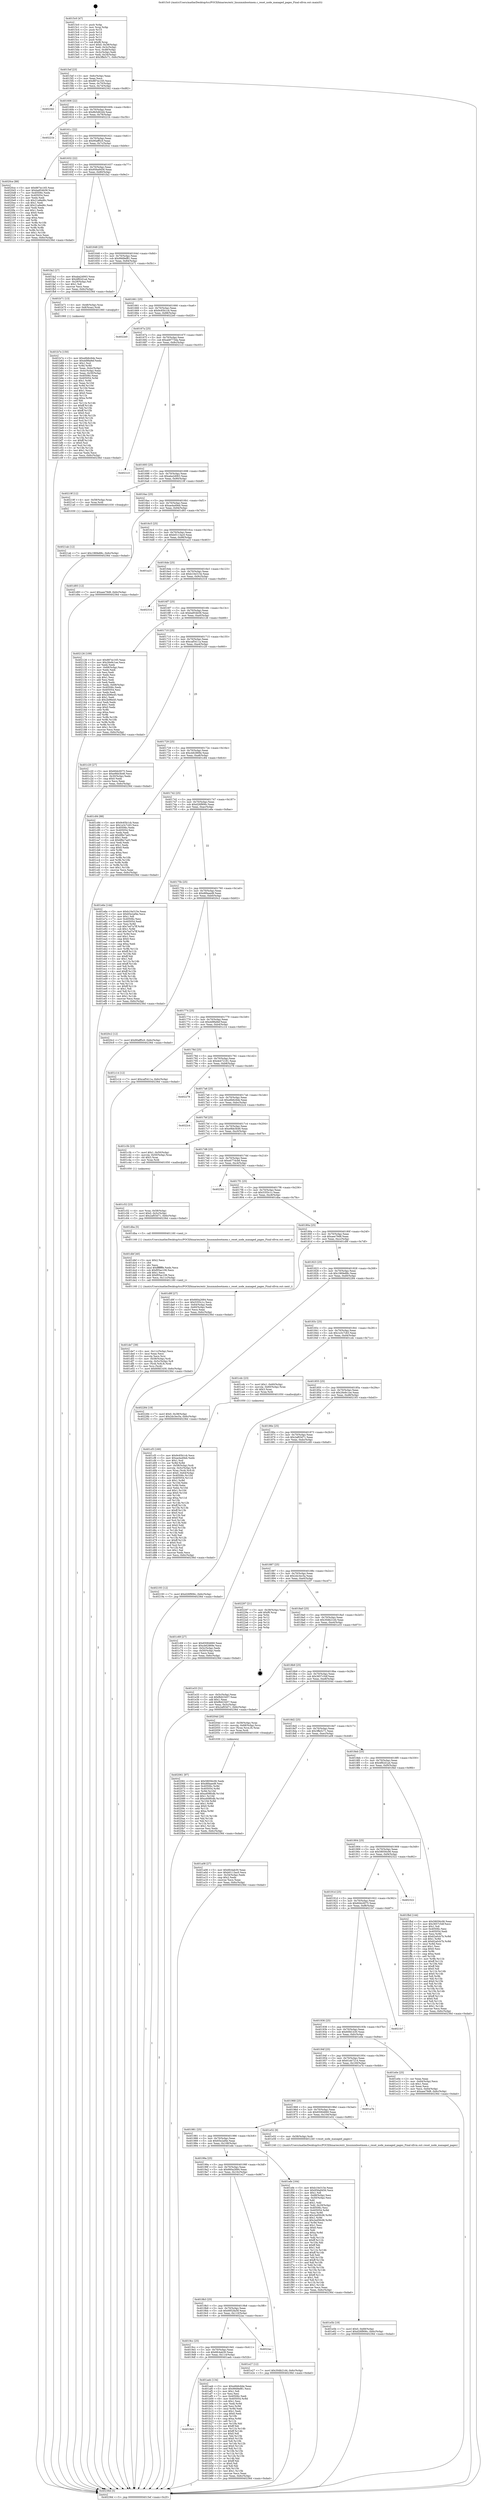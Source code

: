 digraph "0x4015c0" {
  label = "0x4015c0 (/mnt/c/Users/mathe/Desktop/tcc/POCII/binaries/extr_linuxmmbootmem.c_reset_node_managed_pages_Final-ollvm.out::main(0))"
  labelloc = "t"
  node[shape=record]

  Entry [label="",width=0.3,height=0.3,shape=circle,fillcolor=black,style=filled]
  "0x4015ef" [label="{
     0x4015ef [23]\l
     | [instrs]\l
     &nbsp;&nbsp;0x4015ef \<+3\>: mov -0x6c(%rbp),%eax\l
     &nbsp;&nbsp;0x4015f2 \<+2\>: mov %eax,%ecx\l
     &nbsp;&nbsp;0x4015f4 \<+6\>: sub $0x887ec165,%ecx\l
     &nbsp;&nbsp;0x4015fa \<+3\>: mov %eax,-0x70(%rbp)\l
     &nbsp;&nbsp;0x4015fd \<+3\>: mov %ecx,-0x74(%rbp)\l
     &nbsp;&nbsp;0x401600 \<+6\>: je 0000000000402342 \<main+0xd82\>\l
  }"]
  "0x402342" [label="{
     0x402342\l
  }", style=dashed]
  "0x401606" [label="{
     0x401606 [22]\l
     | [instrs]\l
     &nbsp;&nbsp;0x401606 \<+5\>: jmp 000000000040160b \<main+0x4b\>\l
     &nbsp;&nbsp;0x40160b \<+3\>: mov -0x70(%rbp),%eax\l
     &nbsp;&nbsp;0x40160e \<+5\>: sub $0x8b5d62d4,%eax\l
     &nbsp;&nbsp;0x401613 \<+3\>: mov %eax,-0x78(%rbp)\l
     &nbsp;&nbsp;0x401616 \<+6\>: je 000000000040221b \<main+0xc5b\>\l
  }"]
  Exit [label="",width=0.3,height=0.3,shape=circle,fillcolor=black,style=filled,peripheries=2]
  "0x40221b" [label="{
     0x40221b\l
  }", style=dashed]
  "0x40161c" [label="{
     0x40161c [22]\l
     | [instrs]\l
     &nbsp;&nbsp;0x40161c \<+5\>: jmp 0000000000401621 \<main+0x61\>\l
     &nbsp;&nbsp;0x401621 \<+3\>: mov -0x70(%rbp),%eax\l
     &nbsp;&nbsp;0x401624 \<+5\>: sub $0x90aff5c0,%eax\l
     &nbsp;&nbsp;0x401629 \<+3\>: mov %eax,-0x7c(%rbp)\l
     &nbsp;&nbsp;0x40162c \<+6\>: je 00000000004020ce \<main+0xb0e\>\l
  }"]
  "0x4021ab" [label="{
     0x4021ab [12]\l
     | [instrs]\l
     &nbsp;&nbsp;0x4021ab \<+7\>: movl $0x1969e88c,-0x6c(%rbp)\l
     &nbsp;&nbsp;0x4021b2 \<+5\>: jmp 000000000040236d \<main+0xdad\>\l
  }"]
  "0x4020ce" [label="{
     0x4020ce [88]\l
     | [instrs]\l
     &nbsp;&nbsp;0x4020ce \<+5\>: mov $0x887ec165,%eax\l
     &nbsp;&nbsp;0x4020d3 \<+5\>: mov $0xba854b58,%ecx\l
     &nbsp;&nbsp;0x4020d8 \<+7\>: mov 0x40506c,%edx\l
     &nbsp;&nbsp;0x4020df \<+7\>: mov 0x405054,%esi\l
     &nbsp;&nbsp;0x4020e6 \<+2\>: mov %edx,%edi\l
     &nbsp;&nbsp;0x4020e8 \<+6\>: sub $0x21a8ed6c,%edi\l
     &nbsp;&nbsp;0x4020ee \<+3\>: sub $0x1,%edi\l
     &nbsp;&nbsp;0x4020f1 \<+6\>: add $0x21a8ed6c,%edi\l
     &nbsp;&nbsp;0x4020f7 \<+3\>: imul %edi,%edx\l
     &nbsp;&nbsp;0x4020fa \<+3\>: and $0x1,%edx\l
     &nbsp;&nbsp;0x4020fd \<+3\>: cmp $0x0,%edx\l
     &nbsp;&nbsp;0x402100 \<+4\>: sete %r8b\l
     &nbsp;&nbsp;0x402104 \<+3\>: cmp $0xa,%esi\l
     &nbsp;&nbsp;0x402107 \<+4\>: setl %r9b\l
     &nbsp;&nbsp;0x40210b \<+3\>: mov %r8b,%r10b\l
     &nbsp;&nbsp;0x40210e \<+3\>: and %r9b,%r10b\l
     &nbsp;&nbsp;0x402111 \<+3\>: xor %r9b,%r8b\l
     &nbsp;&nbsp;0x402114 \<+3\>: or %r8b,%r10b\l
     &nbsp;&nbsp;0x402117 \<+4\>: test $0x1,%r10b\l
     &nbsp;&nbsp;0x40211b \<+3\>: cmovne %ecx,%eax\l
     &nbsp;&nbsp;0x40211e \<+3\>: mov %eax,-0x6c(%rbp)\l
     &nbsp;&nbsp;0x402121 \<+5\>: jmp 000000000040236d \<main+0xdad\>\l
  }"]
  "0x401632" [label="{
     0x401632 [22]\l
     | [instrs]\l
     &nbsp;&nbsp;0x401632 \<+5\>: jmp 0000000000401637 \<main+0x77\>\l
     &nbsp;&nbsp;0x401637 \<+3\>: mov -0x70(%rbp),%eax\l
     &nbsp;&nbsp;0x40163a \<+5\>: sub $0x956a9456,%eax\l
     &nbsp;&nbsp;0x40163f \<+3\>: mov %eax,-0x80(%rbp)\l
     &nbsp;&nbsp;0x401642 \<+6\>: je 0000000000401fa2 \<main+0x9e2\>\l
  }"]
  "0x402061" [label="{
     0x402061 [97]\l
     | [instrs]\l
     &nbsp;&nbsp;0x402061 \<+5\>: mov $0x58056c06,%edx\l
     &nbsp;&nbsp;0x402066 \<+5\>: mov $0xd6faaed8,%esi\l
     &nbsp;&nbsp;0x40206b \<+8\>: mov 0x40506c,%r8d\l
     &nbsp;&nbsp;0x402073 \<+8\>: mov 0x405054,%r9d\l
     &nbsp;&nbsp;0x40207b \<+3\>: mov %r8d,%r10d\l
     &nbsp;&nbsp;0x40207e \<+7\>: add $0xa408fcdb,%r10d\l
     &nbsp;&nbsp;0x402085 \<+4\>: sub $0x1,%r10d\l
     &nbsp;&nbsp;0x402089 \<+7\>: sub $0xa408fcdb,%r10d\l
     &nbsp;&nbsp;0x402090 \<+4\>: imul %r10d,%r8d\l
     &nbsp;&nbsp;0x402094 \<+4\>: and $0x1,%r8d\l
     &nbsp;&nbsp;0x402098 \<+4\>: cmp $0x0,%r8d\l
     &nbsp;&nbsp;0x40209c \<+4\>: sete %r11b\l
     &nbsp;&nbsp;0x4020a0 \<+4\>: cmp $0xa,%r9d\l
     &nbsp;&nbsp;0x4020a4 \<+3\>: setl %bl\l
     &nbsp;&nbsp;0x4020a7 \<+3\>: mov %r11b,%r14b\l
     &nbsp;&nbsp;0x4020aa \<+3\>: and %bl,%r14b\l
     &nbsp;&nbsp;0x4020ad \<+3\>: xor %bl,%r11b\l
     &nbsp;&nbsp;0x4020b0 \<+3\>: or %r11b,%r14b\l
     &nbsp;&nbsp;0x4020b3 \<+4\>: test $0x1,%r14b\l
     &nbsp;&nbsp;0x4020b7 \<+3\>: cmovne %esi,%edx\l
     &nbsp;&nbsp;0x4020ba \<+3\>: mov %edx,-0x6c(%rbp)\l
     &nbsp;&nbsp;0x4020bd \<+5\>: jmp 000000000040236d \<main+0xdad\>\l
  }"]
  "0x401fa2" [label="{
     0x401fa2 [27]\l
     | [instrs]\l
     &nbsp;&nbsp;0x401fa2 \<+5\>: mov $0xaba2d063,%eax\l
     &nbsp;&nbsp;0x401fa7 \<+5\>: mov $0x4f82d1a4,%ecx\l
     &nbsp;&nbsp;0x401fac \<+3\>: mov -0x29(%rbp),%dl\l
     &nbsp;&nbsp;0x401faf \<+3\>: test $0x1,%dl\l
     &nbsp;&nbsp;0x401fb2 \<+3\>: cmovne %ecx,%eax\l
     &nbsp;&nbsp;0x401fb5 \<+3\>: mov %eax,-0x6c(%rbp)\l
     &nbsp;&nbsp;0x401fb8 \<+5\>: jmp 000000000040236d \<main+0xdad\>\l
  }"]
  "0x401648" [label="{
     0x401648 [25]\l
     | [instrs]\l
     &nbsp;&nbsp;0x401648 \<+5\>: jmp 000000000040164d \<main+0x8d\>\l
     &nbsp;&nbsp;0x40164d \<+3\>: mov -0x70(%rbp),%eax\l
     &nbsp;&nbsp;0x401650 \<+5\>: sub $0x99d9ef81,%eax\l
     &nbsp;&nbsp;0x401655 \<+6\>: mov %eax,-0x84(%rbp)\l
     &nbsp;&nbsp;0x40165b \<+6\>: je 0000000000401b71 \<main+0x5b1\>\l
  }"]
  "0x401e5b" [label="{
     0x401e5b [19]\l
     | [instrs]\l
     &nbsp;&nbsp;0x401e5b \<+7\>: movl $0x0,-0x68(%rbp)\l
     &nbsp;&nbsp;0x401e62 \<+7\>: movl $0xd26f906c,-0x6c(%rbp)\l
     &nbsp;&nbsp;0x401e69 \<+5\>: jmp 000000000040236d \<main+0xdad\>\l
  }"]
  "0x401b71" [label="{
     0x401b71 [13]\l
     | [instrs]\l
     &nbsp;&nbsp;0x401b71 \<+4\>: mov -0x48(%rbp),%rax\l
     &nbsp;&nbsp;0x401b75 \<+4\>: mov 0x8(%rax),%rdi\l
     &nbsp;&nbsp;0x401b79 \<+5\>: call 0000000000401060 \<atoi@plt\>\l
     | [calls]\l
     &nbsp;&nbsp;0x401060 \{1\} (unknown)\l
  }"]
  "0x401661" [label="{
     0x401661 [25]\l
     | [instrs]\l
     &nbsp;&nbsp;0x401661 \<+5\>: jmp 0000000000401666 \<main+0xa6\>\l
     &nbsp;&nbsp;0x401666 \<+3\>: mov -0x70(%rbp),%eax\l
     &nbsp;&nbsp;0x401669 \<+5\>: sub $0x9c65b1cb,%eax\l
     &nbsp;&nbsp;0x40166e \<+6\>: mov %eax,-0x88(%rbp)\l
     &nbsp;&nbsp;0x401674 \<+6\>: je 00000000004022e0 \<main+0xd20\>\l
  }"]
  "0x401de7" [label="{
     0x401de7 [39]\l
     | [instrs]\l
     &nbsp;&nbsp;0x401de7 \<+6\>: mov -0x11c(%rbp),%ecx\l
     &nbsp;&nbsp;0x401ded \<+3\>: imul %eax,%ecx\l
     &nbsp;&nbsp;0x401df0 \<+3\>: movslq %ecx,%rsi\l
     &nbsp;&nbsp;0x401df3 \<+4\>: mov -0x58(%rbp),%rdi\l
     &nbsp;&nbsp;0x401df7 \<+4\>: movslq -0x5c(%rbp),%r8\l
     &nbsp;&nbsp;0x401dfb \<+4\>: mov (%rdi,%r8,8),%rdi\l
     &nbsp;&nbsp;0x401dff \<+3\>: mov %rsi,(%rdi)\l
     &nbsp;&nbsp;0x401e02 \<+7\>: movl $0x60fd1430,-0x6c(%rbp)\l
     &nbsp;&nbsp;0x401e09 \<+5\>: jmp 000000000040236d \<main+0xdad\>\l
  }"]
  "0x4022e0" [label="{
     0x4022e0\l
  }", style=dashed]
  "0x40167a" [label="{
     0x40167a [25]\l
     | [instrs]\l
     &nbsp;&nbsp;0x40167a \<+5\>: jmp 000000000040167f \<main+0xbf\>\l
     &nbsp;&nbsp;0x40167f \<+3\>: mov -0x70(%rbp),%eax\l
     &nbsp;&nbsp;0x401682 \<+5\>: sub $0xab8773da,%eax\l
     &nbsp;&nbsp;0x401687 \<+6\>: mov %eax,-0x8c(%rbp)\l
     &nbsp;&nbsp;0x40168d \<+6\>: je 00000000004021c3 \<main+0xc03\>\l
  }"]
  "0x401dbf" [label="{
     0x401dbf [40]\l
     | [instrs]\l
     &nbsp;&nbsp;0x401dbf \<+5\>: mov $0x2,%ecx\l
     &nbsp;&nbsp;0x401dc4 \<+1\>: cltd\l
     &nbsp;&nbsp;0x401dc5 \<+2\>: idiv %ecx\l
     &nbsp;&nbsp;0x401dc7 \<+6\>: imul $0xfffffffe,%edx,%ecx\l
     &nbsp;&nbsp;0x401dcd \<+6\>: sub $0xf05ac106,%ecx\l
     &nbsp;&nbsp;0x401dd3 \<+3\>: add $0x1,%ecx\l
     &nbsp;&nbsp;0x401dd6 \<+6\>: add $0xf05ac106,%ecx\l
     &nbsp;&nbsp;0x401ddc \<+6\>: mov %ecx,-0x11c(%rbp)\l
     &nbsp;&nbsp;0x401de2 \<+5\>: call 0000000000401160 \<next_i\>\l
     | [calls]\l
     &nbsp;&nbsp;0x401160 \{1\} (/mnt/c/Users/mathe/Desktop/tcc/POCII/binaries/extr_linuxmmbootmem.c_reset_node_managed_pages_Final-ollvm.out::next_i)\l
  }"]
  "0x4021c3" [label="{
     0x4021c3\l
  }", style=dashed]
  "0x401693" [label="{
     0x401693 [25]\l
     | [instrs]\l
     &nbsp;&nbsp;0x401693 \<+5\>: jmp 0000000000401698 \<main+0xd8\>\l
     &nbsp;&nbsp;0x401698 \<+3\>: mov -0x70(%rbp),%eax\l
     &nbsp;&nbsp;0x40169b \<+5\>: sub $0xaba2d063,%eax\l
     &nbsp;&nbsp;0x4016a0 \<+6\>: mov %eax,-0x90(%rbp)\l
     &nbsp;&nbsp;0x4016a6 \<+6\>: je 000000000040219f \<main+0xbdf\>\l
  }"]
  "0x401cf3" [label="{
     0x401cf3 [160]\l
     | [instrs]\l
     &nbsp;&nbsp;0x401cf3 \<+5\>: mov $0x9c65b1cb,%ecx\l
     &nbsp;&nbsp;0x401cf8 \<+5\>: mov $0xae4a49eb,%edx\l
     &nbsp;&nbsp;0x401cfd \<+3\>: mov $0x1,%sil\l
     &nbsp;&nbsp;0x401d00 \<+3\>: xor %r8d,%r8d\l
     &nbsp;&nbsp;0x401d03 \<+4\>: mov -0x58(%rbp),%rdi\l
     &nbsp;&nbsp;0x401d07 \<+4\>: movslq -0x5c(%rbp),%r9\l
     &nbsp;&nbsp;0x401d0b \<+4\>: mov %rax,(%rdi,%r9,8)\l
     &nbsp;&nbsp;0x401d0f \<+7\>: movl $0x0,-0x64(%rbp)\l
     &nbsp;&nbsp;0x401d16 \<+8\>: mov 0x40506c,%r10d\l
     &nbsp;&nbsp;0x401d1e \<+8\>: mov 0x405054,%r11d\l
     &nbsp;&nbsp;0x401d26 \<+4\>: sub $0x1,%r8d\l
     &nbsp;&nbsp;0x401d2a \<+3\>: mov %r10d,%ebx\l
     &nbsp;&nbsp;0x401d2d \<+3\>: add %r8d,%ebx\l
     &nbsp;&nbsp;0x401d30 \<+4\>: imul %ebx,%r10d\l
     &nbsp;&nbsp;0x401d34 \<+4\>: and $0x1,%r10d\l
     &nbsp;&nbsp;0x401d38 \<+4\>: cmp $0x0,%r10d\l
     &nbsp;&nbsp;0x401d3c \<+4\>: sete %r14b\l
     &nbsp;&nbsp;0x401d40 \<+4\>: cmp $0xa,%r11d\l
     &nbsp;&nbsp;0x401d44 \<+4\>: setl %r15b\l
     &nbsp;&nbsp;0x401d48 \<+3\>: mov %r14b,%r12b\l
     &nbsp;&nbsp;0x401d4b \<+4\>: xor $0xff,%r12b\l
     &nbsp;&nbsp;0x401d4f \<+3\>: mov %r15b,%r13b\l
     &nbsp;&nbsp;0x401d52 \<+4\>: xor $0xff,%r13b\l
     &nbsp;&nbsp;0x401d56 \<+4\>: xor $0x0,%sil\l
     &nbsp;&nbsp;0x401d5a \<+3\>: mov %r12b,%al\l
     &nbsp;&nbsp;0x401d5d \<+2\>: and $0x0,%al\l
     &nbsp;&nbsp;0x401d5f \<+3\>: and %sil,%r14b\l
     &nbsp;&nbsp;0x401d62 \<+3\>: mov %r13b,%dil\l
     &nbsp;&nbsp;0x401d65 \<+4\>: and $0x0,%dil\l
     &nbsp;&nbsp;0x401d69 \<+3\>: and %sil,%r15b\l
     &nbsp;&nbsp;0x401d6c \<+3\>: or %r14b,%al\l
     &nbsp;&nbsp;0x401d6f \<+3\>: or %r15b,%dil\l
     &nbsp;&nbsp;0x401d72 \<+3\>: xor %dil,%al\l
     &nbsp;&nbsp;0x401d75 \<+3\>: or %r13b,%r12b\l
     &nbsp;&nbsp;0x401d78 \<+4\>: xor $0xff,%r12b\l
     &nbsp;&nbsp;0x401d7c \<+4\>: or $0x0,%sil\l
     &nbsp;&nbsp;0x401d80 \<+3\>: and %sil,%r12b\l
     &nbsp;&nbsp;0x401d83 \<+3\>: or %r12b,%al\l
     &nbsp;&nbsp;0x401d86 \<+2\>: test $0x1,%al\l
     &nbsp;&nbsp;0x401d88 \<+3\>: cmovne %edx,%ecx\l
     &nbsp;&nbsp;0x401d8b \<+3\>: mov %ecx,-0x6c(%rbp)\l
     &nbsp;&nbsp;0x401d8e \<+5\>: jmp 000000000040236d \<main+0xdad\>\l
  }"]
  "0x40219f" [label="{
     0x40219f [12]\l
     | [instrs]\l
     &nbsp;&nbsp;0x40219f \<+4\>: mov -0x58(%rbp),%rax\l
     &nbsp;&nbsp;0x4021a3 \<+3\>: mov %rax,%rdi\l
     &nbsp;&nbsp;0x4021a6 \<+5\>: call 0000000000401030 \<free@plt\>\l
     | [calls]\l
     &nbsp;&nbsp;0x401030 \{1\} (unknown)\l
  }"]
  "0x4016ac" [label="{
     0x4016ac [25]\l
     | [instrs]\l
     &nbsp;&nbsp;0x4016ac \<+5\>: jmp 00000000004016b1 \<main+0xf1\>\l
     &nbsp;&nbsp;0x4016b1 \<+3\>: mov -0x70(%rbp),%eax\l
     &nbsp;&nbsp;0x4016b4 \<+5\>: sub $0xae4a49eb,%eax\l
     &nbsp;&nbsp;0x4016b9 \<+6\>: mov %eax,-0x94(%rbp)\l
     &nbsp;&nbsp;0x4016bf \<+6\>: je 0000000000401d93 \<main+0x7d3\>\l
  }"]
  "0x401c52" [label="{
     0x401c52 [23]\l
     | [instrs]\l
     &nbsp;&nbsp;0x401c52 \<+4\>: mov %rax,-0x58(%rbp)\l
     &nbsp;&nbsp;0x401c56 \<+7\>: movl $0x0,-0x5c(%rbp)\l
     &nbsp;&nbsp;0x401c5d \<+7\>: movl $0x2af03d71,-0x6c(%rbp)\l
     &nbsp;&nbsp;0x401c64 \<+5\>: jmp 000000000040236d \<main+0xdad\>\l
  }"]
  "0x401d93" [label="{
     0x401d93 [12]\l
     | [instrs]\l
     &nbsp;&nbsp;0x401d93 \<+7\>: movl $0xaee79d8,-0x6c(%rbp)\l
     &nbsp;&nbsp;0x401d9a \<+5\>: jmp 000000000040236d \<main+0xdad\>\l
  }"]
  "0x4016c5" [label="{
     0x4016c5 [25]\l
     | [instrs]\l
     &nbsp;&nbsp;0x4016c5 \<+5\>: jmp 00000000004016ca \<main+0x10a\>\l
     &nbsp;&nbsp;0x4016ca \<+3\>: mov -0x70(%rbp),%eax\l
     &nbsp;&nbsp;0x4016cd \<+5\>: sub $0xb0113ac0,%eax\l
     &nbsp;&nbsp;0x4016d2 \<+6\>: mov %eax,-0x98(%rbp)\l
     &nbsp;&nbsp;0x4016d8 \<+6\>: je 0000000000401a23 \<main+0x463\>\l
  }"]
  "0x401b7e" [label="{
     0x401b7e [150]\l
     | [instrs]\l
     &nbsp;&nbsp;0x401b7e \<+5\>: mov $0xe6b6c6de,%ecx\l
     &nbsp;&nbsp;0x401b83 \<+5\>: mov $0xdd9fa9ef,%edx\l
     &nbsp;&nbsp;0x401b88 \<+3\>: mov $0x1,%sil\l
     &nbsp;&nbsp;0x401b8b \<+3\>: xor %r8d,%r8d\l
     &nbsp;&nbsp;0x401b8e \<+3\>: mov %eax,-0x4c(%rbp)\l
     &nbsp;&nbsp;0x401b91 \<+3\>: mov -0x4c(%rbp),%eax\l
     &nbsp;&nbsp;0x401b94 \<+3\>: mov %eax,-0x30(%rbp)\l
     &nbsp;&nbsp;0x401b97 \<+7\>: mov 0x40506c,%eax\l
     &nbsp;&nbsp;0x401b9e \<+8\>: mov 0x405054,%r9d\l
     &nbsp;&nbsp;0x401ba6 \<+4\>: sub $0x1,%r8d\l
     &nbsp;&nbsp;0x401baa \<+3\>: mov %eax,%r10d\l
     &nbsp;&nbsp;0x401bad \<+3\>: add %r8d,%r10d\l
     &nbsp;&nbsp;0x401bb0 \<+4\>: imul %r10d,%eax\l
     &nbsp;&nbsp;0x401bb4 \<+3\>: and $0x1,%eax\l
     &nbsp;&nbsp;0x401bb7 \<+3\>: cmp $0x0,%eax\l
     &nbsp;&nbsp;0x401bba \<+4\>: sete %r11b\l
     &nbsp;&nbsp;0x401bbe \<+4\>: cmp $0xa,%r9d\l
     &nbsp;&nbsp;0x401bc2 \<+3\>: setl %bl\l
     &nbsp;&nbsp;0x401bc5 \<+3\>: mov %r11b,%r14b\l
     &nbsp;&nbsp;0x401bc8 \<+4\>: xor $0xff,%r14b\l
     &nbsp;&nbsp;0x401bcc \<+3\>: mov %bl,%r15b\l
     &nbsp;&nbsp;0x401bcf \<+4\>: xor $0xff,%r15b\l
     &nbsp;&nbsp;0x401bd3 \<+4\>: xor $0x0,%sil\l
     &nbsp;&nbsp;0x401bd7 \<+3\>: mov %r14b,%r12b\l
     &nbsp;&nbsp;0x401bda \<+4\>: and $0x0,%r12b\l
     &nbsp;&nbsp;0x401bde \<+3\>: and %sil,%r11b\l
     &nbsp;&nbsp;0x401be1 \<+3\>: mov %r15b,%r13b\l
     &nbsp;&nbsp;0x401be4 \<+4\>: and $0x0,%r13b\l
     &nbsp;&nbsp;0x401be8 \<+3\>: and %sil,%bl\l
     &nbsp;&nbsp;0x401beb \<+3\>: or %r11b,%r12b\l
     &nbsp;&nbsp;0x401bee \<+3\>: or %bl,%r13b\l
     &nbsp;&nbsp;0x401bf1 \<+3\>: xor %r13b,%r12b\l
     &nbsp;&nbsp;0x401bf4 \<+3\>: or %r15b,%r14b\l
     &nbsp;&nbsp;0x401bf7 \<+4\>: xor $0xff,%r14b\l
     &nbsp;&nbsp;0x401bfb \<+4\>: or $0x0,%sil\l
     &nbsp;&nbsp;0x401bff \<+3\>: and %sil,%r14b\l
     &nbsp;&nbsp;0x401c02 \<+3\>: or %r14b,%r12b\l
     &nbsp;&nbsp;0x401c05 \<+4\>: test $0x1,%r12b\l
     &nbsp;&nbsp;0x401c09 \<+3\>: cmovne %edx,%ecx\l
     &nbsp;&nbsp;0x401c0c \<+3\>: mov %ecx,-0x6c(%rbp)\l
     &nbsp;&nbsp;0x401c0f \<+5\>: jmp 000000000040236d \<main+0xdad\>\l
  }"]
  "0x401a23" [label="{
     0x401a23\l
  }", style=dashed]
  "0x4016de" [label="{
     0x4016de [25]\l
     | [instrs]\l
     &nbsp;&nbsp;0x4016de \<+5\>: jmp 00000000004016e3 \<main+0x123\>\l
     &nbsp;&nbsp;0x4016e3 \<+3\>: mov -0x70(%rbp),%eax\l
     &nbsp;&nbsp;0x4016e6 \<+5\>: sub $0xb10e315e,%eax\l
     &nbsp;&nbsp;0x4016eb \<+6\>: mov %eax,-0x9c(%rbp)\l
     &nbsp;&nbsp;0x4016f1 \<+6\>: je 0000000000402316 \<main+0xd56\>\l
  }"]
  "0x4019e5" [label="{
     0x4019e5\l
  }", style=dashed]
  "0x402316" [label="{
     0x402316\l
  }", style=dashed]
  "0x4016f7" [label="{
     0x4016f7 [25]\l
     | [instrs]\l
     &nbsp;&nbsp;0x4016f7 \<+5\>: jmp 00000000004016fc \<main+0x13c\>\l
     &nbsp;&nbsp;0x4016fc \<+3\>: mov -0x70(%rbp),%eax\l
     &nbsp;&nbsp;0x4016ff \<+5\>: sub $0xba854b58,%eax\l
     &nbsp;&nbsp;0x401704 \<+6\>: mov %eax,-0xa0(%rbp)\l
     &nbsp;&nbsp;0x40170a \<+6\>: je 0000000000402126 \<main+0xb66\>\l
  }"]
  "0x401aeb" [label="{
     0x401aeb [134]\l
     | [instrs]\l
     &nbsp;&nbsp;0x401aeb \<+5\>: mov $0xe6b6c6de,%eax\l
     &nbsp;&nbsp;0x401af0 \<+5\>: mov $0x99d9ef81,%ecx\l
     &nbsp;&nbsp;0x401af5 \<+2\>: mov $0x1,%dl\l
     &nbsp;&nbsp;0x401af7 \<+2\>: xor %esi,%esi\l
     &nbsp;&nbsp;0x401af9 \<+7\>: mov 0x40506c,%edi\l
     &nbsp;&nbsp;0x401b00 \<+8\>: mov 0x405054,%r8d\l
     &nbsp;&nbsp;0x401b08 \<+3\>: sub $0x1,%esi\l
     &nbsp;&nbsp;0x401b0b \<+3\>: mov %edi,%r9d\l
     &nbsp;&nbsp;0x401b0e \<+3\>: add %esi,%r9d\l
     &nbsp;&nbsp;0x401b11 \<+4\>: imul %r9d,%edi\l
     &nbsp;&nbsp;0x401b15 \<+3\>: and $0x1,%edi\l
     &nbsp;&nbsp;0x401b18 \<+3\>: cmp $0x0,%edi\l
     &nbsp;&nbsp;0x401b1b \<+4\>: sete %r10b\l
     &nbsp;&nbsp;0x401b1f \<+4\>: cmp $0xa,%r8d\l
     &nbsp;&nbsp;0x401b23 \<+4\>: setl %r11b\l
     &nbsp;&nbsp;0x401b27 \<+3\>: mov %r10b,%bl\l
     &nbsp;&nbsp;0x401b2a \<+3\>: xor $0xff,%bl\l
     &nbsp;&nbsp;0x401b2d \<+3\>: mov %r11b,%r14b\l
     &nbsp;&nbsp;0x401b30 \<+4\>: xor $0xff,%r14b\l
     &nbsp;&nbsp;0x401b34 \<+3\>: xor $0x0,%dl\l
     &nbsp;&nbsp;0x401b37 \<+3\>: mov %bl,%r15b\l
     &nbsp;&nbsp;0x401b3a \<+4\>: and $0x0,%r15b\l
     &nbsp;&nbsp;0x401b3e \<+3\>: and %dl,%r10b\l
     &nbsp;&nbsp;0x401b41 \<+3\>: mov %r14b,%r12b\l
     &nbsp;&nbsp;0x401b44 \<+4\>: and $0x0,%r12b\l
     &nbsp;&nbsp;0x401b48 \<+3\>: and %dl,%r11b\l
     &nbsp;&nbsp;0x401b4b \<+3\>: or %r10b,%r15b\l
     &nbsp;&nbsp;0x401b4e \<+3\>: or %r11b,%r12b\l
     &nbsp;&nbsp;0x401b51 \<+3\>: xor %r12b,%r15b\l
     &nbsp;&nbsp;0x401b54 \<+3\>: or %r14b,%bl\l
     &nbsp;&nbsp;0x401b57 \<+3\>: xor $0xff,%bl\l
     &nbsp;&nbsp;0x401b5a \<+3\>: or $0x0,%dl\l
     &nbsp;&nbsp;0x401b5d \<+2\>: and %dl,%bl\l
     &nbsp;&nbsp;0x401b5f \<+3\>: or %bl,%r15b\l
     &nbsp;&nbsp;0x401b62 \<+4\>: test $0x1,%r15b\l
     &nbsp;&nbsp;0x401b66 \<+3\>: cmovne %ecx,%eax\l
     &nbsp;&nbsp;0x401b69 \<+3\>: mov %eax,-0x6c(%rbp)\l
     &nbsp;&nbsp;0x401b6c \<+5\>: jmp 000000000040236d \<main+0xdad\>\l
  }"]
  "0x402126" [label="{
     0x402126 [109]\l
     | [instrs]\l
     &nbsp;&nbsp;0x402126 \<+5\>: mov $0x887ec165,%eax\l
     &nbsp;&nbsp;0x40212b \<+5\>: mov $0x26e9c1ee,%ecx\l
     &nbsp;&nbsp;0x402130 \<+2\>: xor %edx,%edx\l
     &nbsp;&nbsp;0x402132 \<+3\>: mov -0x68(%rbp),%esi\l
     &nbsp;&nbsp;0x402135 \<+2\>: mov %edx,%edi\l
     &nbsp;&nbsp;0x402137 \<+2\>: sub %esi,%edi\l
     &nbsp;&nbsp;0x402139 \<+2\>: mov %edx,%esi\l
     &nbsp;&nbsp;0x40213b \<+3\>: sub $0x1,%esi\l
     &nbsp;&nbsp;0x40213e \<+2\>: add %esi,%edi\l
     &nbsp;&nbsp;0x402140 \<+2\>: sub %edi,%edx\l
     &nbsp;&nbsp;0x402142 \<+3\>: mov %edx,-0x68(%rbp)\l
     &nbsp;&nbsp;0x402145 \<+7\>: mov 0x40506c,%edx\l
     &nbsp;&nbsp;0x40214c \<+7\>: mov 0x405054,%esi\l
     &nbsp;&nbsp;0x402153 \<+2\>: mov %edx,%edi\l
     &nbsp;&nbsp;0x402155 \<+6\>: add $0x2b96e45,%edi\l
     &nbsp;&nbsp;0x40215b \<+3\>: sub $0x1,%edi\l
     &nbsp;&nbsp;0x40215e \<+6\>: sub $0x2b96e45,%edi\l
     &nbsp;&nbsp;0x402164 \<+3\>: imul %edi,%edx\l
     &nbsp;&nbsp;0x402167 \<+3\>: and $0x1,%edx\l
     &nbsp;&nbsp;0x40216a \<+3\>: cmp $0x0,%edx\l
     &nbsp;&nbsp;0x40216d \<+4\>: sete %r8b\l
     &nbsp;&nbsp;0x402171 \<+3\>: cmp $0xa,%esi\l
     &nbsp;&nbsp;0x402174 \<+4\>: setl %r9b\l
     &nbsp;&nbsp;0x402178 \<+3\>: mov %r8b,%r10b\l
     &nbsp;&nbsp;0x40217b \<+3\>: and %r9b,%r10b\l
     &nbsp;&nbsp;0x40217e \<+3\>: xor %r9b,%r8b\l
     &nbsp;&nbsp;0x402181 \<+3\>: or %r8b,%r10b\l
     &nbsp;&nbsp;0x402184 \<+4\>: test $0x1,%r10b\l
     &nbsp;&nbsp;0x402188 \<+3\>: cmovne %ecx,%eax\l
     &nbsp;&nbsp;0x40218b \<+3\>: mov %eax,-0x6c(%rbp)\l
     &nbsp;&nbsp;0x40218e \<+5\>: jmp 000000000040236d \<main+0xdad\>\l
  }"]
  "0x401710" [label="{
     0x401710 [25]\l
     | [instrs]\l
     &nbsp;&nbsp;0x401710 \<+5\>: jmp 0000000000401715 \<main+0x155\>\l
     &nbsp;&nbsp;0x401715 \<+3\>: mov -0x70(%rbp),%eax\l
     &nbsp;&nbsp;0x401718 \<+5\>: sub $0xcaf5411a,%eax\l
     &nbsp;&nbsp;0x40171d \<+6\>: mov %eax,-0xa4(%rbp)\l
     &nbsp;&nbsp;0x401723 \<+6\>: je 0000000000401c20 \<main+0x660\>\l
  }"]
  "0x4019cc" [label="{
     0x4019cc [25]\l
     | [instrs]\l
     &nbsp;&nbsp;0x4019cc \<+5\>: jmp 00000000004019d1 \<main+0x411\>\l
     &nbsp;&nbsp;0x4019d1 \<+3\>: mov -0x70(%rbp),%eax\l
     &nbsp;&nbsp;0x4019d4 \<+5\>: sub $0x6fc4ab30,%eax\l
     &nbsp;&nbsp;0x4019d9 \<+6\>: mov %eax,-0x114(%rbp)\l
     &nbsp;&nbsp;0x4019df \<+6\>: je 0000000000401aeb \<main+0x52b\>\l
  }"]
  "0x401c20" [label="{
     0x401c20 [27]\l
     | [instrs]\l
     &nbsp;&nbsp;0x401c20 \<+5\>: mov $0x60dc0075,%eax\l
     &nbsp;&nbsp;0x401c25 \<+5\>: mov $0xe9bb3b46,%ecx\l
     &nbsp;&nbsp;0x401c2a \<+3\>: mov -0x30(%rbp),%edx\l
     &nbsp;&nbsp;0x401c2d \<+3\>: cmp $0x0,%edx\l
     &nbsp;&nbsp;0x401c30 \<+3\>: cmove %ecx,%eax\l
     &nbsp;&nbsp;0x401c33 \<+3\>: mov %eax,-0x6c(%rbp)\l
     &nbsp;&nbsp;0x401c36 \<+5\>: jmp 000000000040236d \<main+0xdad\>\l
  }"]
  "0x401729" [label="{
     0x401729 [25]\l
     | [instrs]\l
     &nbsp;&nbsp;0x401729 \<+5\>: jmp 000000000040172e \<main+0x16e\>\l
     &nbsp;&nbsp;0x40172e \<+3\>: mov -0x70(%rbp),%eax\l
     &nbsp;&nbsp;0x401731 \<+5\>: sub $0xcb62869e,%eax\l
     &nbsp;&nbsp;0x401736 \<+6\>: mov %eax,-0xa8(%rbp)\l
     &nbsp;&nbsp;0x40173c \<+6\>: je 0000000000401c84 \<main+0x6c4\>\l
  }"]
  "0x4022ac" [label="{
     0x4022ac\l
  }", style=dashed]
  "0x401c84" [label="{
     0x401c84 [88]\l
     | [instrs]\l
     &nbsp;&nbsp;0x401c84 \<+5\>: mov $0x9c65b1cb,%eax\l
     &nbsp;&nbsp;0x401c89 \<+5\>: mov $0x1e3c7c63,%ecx\l
     &nbsp;&nbsp;0x401c8e \<+7\>: mov 0x40506c,%edx\l
     &nbsp;&nbsp;0x401c95 \<+7\>: mov 0x405054,%esi\l
     &nbsp;&nbsp;0x401c9c \<+2\>: mov %edx,%edi\l
     &nbsp;&nbsp;0x401c9e \<+6\>: add $0x6fbc7ad3,%edi\l
     &nbsp;&nbsp;0x401ca4 \<+3\>: sub $0x1,%edi\l
     &nbsp;&nbsp;0x401ca7 \<+6\>: sub $0x6fbc7ad3,%edi\l
     &nbsp;&nbsp;0x401cad \<+3\>: imul %edi,%edx\l
     &nbsp;&nbsp;0x401cb0 \<+3\>: and $0x1,%edx\l
     &nbsp;&nbsp;0x401cb3 \<+3\>: cmp $0x0,%edx\l
     &nbsp;&nbsp;0x401cb6 \<+4\>: sete %r8b\l
     &nbsp;&nbsp;0x401cba \<+3\>: cmp $0xa,%esi\l
     &nbsp;&nbsp;0x401cbd \<+4\>: setl %r9b\l
     &nbsp;&nbsp;0x401cc1 \<+3\>: mov %r8b,%r10b\l
     &nbsp;&nbsp;0x401cc4 \<+3\>: and %r9b,%r10b\l
     &nbsp;&nbsp;0x401cc7 \<+3\>: xor %r9b,%r8b\l
     &nbsp;&nbsp;0x401cca \<+3\>: or %r8b,%r10b\l
     &nbsp;&nbsp;0x401ccd \<+4\>: test $0x1,%r10b\l
     &nbsp;&nbsp;0x401cd1 \<+3\>: cmovne %ecx,%eax\l
     &nbsp;&nbsp;0x401cd4 \<+3\>: mov %eax,-0x6c(%rbp)\l
     &nbsp;&nbsp;0x401cd7 \<+5\>: jmp 000000000040236d \<main+0xdad\>\l
  }"]
  "0x401742" [label="{
     0x401742 [25]\l
     | [instrs]\l
     &nbsp;&nbsp;0x401742 \<+5\>: jmp 0000000000401747 \<main+0x187\>\l
     &nbsp;&nbsp;0x401747 \<+3\>: mov -0x70(%rbp),%eax\l
     &nbsp;&nbsp;0x40174a \<+5\>: sub $0xd26f906c,%eax\l
     &nbsp;&nbsp;0x40174f \<+6\>: mov %eax,-0xac(%rbp)\l
     &nbsp;&nbsp;0x401755 \<+6\>: je 0000000000401e6e \<main+0x8ae\>\l
  }"]
  "0x4019b3" [label="{
     0x4019b3 [25]\l
     | [instrs]\l
     &nbsp;&nbsp;0x4019b3 \<+5\>: jmp 00000000004019b8 \<main+0x3f8\>\l
     &nbsp;&nbsp;0x4019b8 \<+3\>: mov -0x70(%rbp),%eax\l
     &nbsp;&nbsp;0x4019bb \<+5\>: sub $0x6952fa58,%eax\l
     &nbsp;&nbsp;0x4019c0 \<+6\>: mov %eax,-0x110(%rbp)\l
     &nbsp;&nbsp;0x4019c6 \<+6\>: je 00000000004022ac \<main+0xcec\>\l
  }"]
  "0x401e6e" [label="{
     0x401e6e [144]\l
     | [instrs]\l
     &nbsp;&nbsp;0x401e6e \<+5\>: mov $0xb10e315e,%eax\l
     &nbsp;&nbsp;0x401e73 \<+5\>: mov $0x65e2af4e,%ecx\l
     &nbsp;&nbsp;0x401e78 \<+2\>: mov $0x1,%dl\l
     &nbsp;&nbsp;0x401e7a \<+7\>: mov 0x40506c,%esi\l
     &nbsp;&nbsp;0x401e81 \<+7\>: mov 0x405054,%edi\l
     &nbsp;&nbsp;0x401e88 \<+3\>: mov %esi,%r8d\l
     &nbsp;&nbsp;0x401e8b \<+7\>: sub $0x7ed7a7ff,%r8d\l
     &nbsp;&nbsp;0x401e92 \<+4\>: sub $0x1,%r8d\l
     &nbsp;&nbsp;0x401e96 \<+7\>: add $0x7ed7a7ff,%r8d\l
     &nbsp;&nbsp;0x401e9d \<+4\>: imul %r8d,%esi\l
     &nbsp;&nbsp;0x401ea1 \<+3\>: and $0x1,%esi\l
     &nbsp;&nbsp;0x401ea4 \<+3\>: cmp $0x0,%esi\l
     &nbsp;&nbsp;0x401ea7 \<+4\>: sete %r9b\l
     &nbsp;&nbsp;0x401eab \<+3\>: cmp $0xa,%edi\l
     &nbsp;&nbsp;0x401eae \<+4\>: setl %r10b\l
     &nbsp;&nbsp;0x401eb2 \<+3\>: mov %r9b,%r11b\l
     &nbsp;&nbsp;0x401eb5 \<+4\>: xor $0xff,%r11b\l
     &nbsp;&nbsp;0x401eb9 \<+3\>: mov %r10b,%bl\l
     &nbsp;&nbsp;0x401ebc \<+3\>: xor $0xff,%bl\l
     &nbsp;&nbsp;0x401ebf \<+3\>: xor $0x1,%dl\l
     &nbsp;&nbsp;0x401ec2 \<+3\>: mov %r11b,%r14b\l
     &nbsp;&nbsp;0x401ec5 \<+4\>: and $0xff,%r14b\l
     &nbsp;&nbsp;0x401ec9 \<+3\>: and %dl,%r9b\l
     &nbsp;&nbsp;0x401ecc \<+3\>: mov %bl,%r15b\l
     &nbsp;&nbsp;0x401ecf \<+4\>: and $0xff,%r15b\l
     &nbsp;&nbsp;0x401ed3 \<+3\>: and %dl,%r10b\l
     &nbsp;&nbsp;0x401ed6 \<+3\>: or %r9b,%r14b\l
     &nbsp;&nbsp;0x401ed9 \<+3\>: or %r10b,%r15b\l
     &nbsp;&nbsp;0x401edc \<+3\>: xor %r15b,%r14b\l
     &nbsp;&nbsp;0x401edf \<+3\>: or %bl,%r11b\l
     &nbsp;&nbsp;0x401ee2 \<+4\>: xor $0xff,%r11b\l
     &nbsp;&nbsp;0x401ee6 \<+3\>: or $0x1,%dl\l
     &nbsp;&nbsp;0x401ee9 \<+3\>: and %dl,%r11b\l
     &nbsp;&nbsp;0x401eec \<+3\>: or %r11b,%r14b\l
     &nbsp;&nbsp;0x401eef \<+4\>: test $0x1,%r14b\l
     &nbsp;&nbsp;0x401ef3 \<+3\>: cmovne %ecx,%eax\l
     &nbsp;&nbsp;0x401ef6 \<+3\>: mov %eax,-0x6c(%rbp)\l
     &nbsp;&nbsp;0x401ef9 \<+5\>: jmp 000000000040236d \<main+0xdad\>\l
  }"]
  "0x40175b" [label="{
     0x40175b [25]\l
     | [instrs]\l
     &nbsp;&nbsp;0x40175b \<+5\>: jmp 0000000000401760 \<main+0x1a0\>\l
     &nbsp;&nbsp;0x401760 \<+3\>: mov -0x70(%rbp),%eax\l
     &nbsp;&nbsp;0x401763 \<+5\>: sub $0xd6faaed8,%eax\l
     &nbsp;&nbsp;0x401768 \<+6\>: mov %eax,-0xb0(%rbp)\l
     &nbsp;&nbsp;0x40176e \<+6\>: je 00000000004020c2 \<main+0xb02\>\l
  }"]
  "0x401e27" [label="{
     0x401e27 [12]\l
     | [instrs]\l
     &nbsp;&nbsp;0x401e27 \<+7\>: movl $0x30db21d4,-0x6c(%rbp)\l
     &nbsp;&nbsp;0x401e2e \<+5\>: jmp 000000000040236d \<main+0xdad\>\l
  }"]
  "0x4020c2" [label="{
     0x4020c2 [12]\l
     | [instrs]\l
     &nbsp;&nbsp;0x4020c2 \<+7\>: movl $0x90aff5c0,-0x6c(%rbp)\l
     &nbsp;&nbsp;0x4020c9 \<+5\>: jmp 000000000040236d \<main+0xdad\>\l
  }"]
  "0x401774" [label="{
     0x401774 [25]\l
     | [instrs]\l
     &nbsp;&nbsp;0x401774 \<+5\>: jmp 0000000000401779 \<main+0x1b9\>\l
     &nbsp;&nbsp;0x401779 \<+3\>: mov -0x70(%rbp),%eax\l
     &nbsp;&nbsp;0x40177c \<+5\>: sub $0xdd9fa9ef,%eax\l
     &nbsp;&nbsp;0x401781 \<+6\>: mov %eax,-0xb4(%rbp)\l
     &nbsp;&nbsp;0x401787 \<+6\>: je 0000000000401c14 \<main+0x654\>\l
  }"]
  "0x40199a" [label="{
     0x40199a [25]\l
     | [instrs]\l
     &nbsp;&nbsp;0x40199a \<+5\>: jmp 000000000040199f \<main+0x3df\>\l
     &nbsp;&nbsp;0x40199f \<+3\>: mov -0x70(%rbp),%eax\l
     &nbsp;&nbsp;0x4019a2 \<+5\>: sub $0x660a2684,%eax\l
     &nbsp;&nbsp;0x4019a7 \<+6\>: mov %eax,-0x10c(%rbp)\l
     &nbsp;&nbsp;0x4019ad \<+6\>: je 0000000000401e27 \<main+0x867\>\l
  }"]
  "0x401c14" [label="{
     0x401c14 [12]\l
     | [instrs]\l
     &nbsp;&nbsp;0x401c14 \<+7\>: movl $0xcaf5411a,-0x6c(%rbp)\l
     &nbsp;&nbsp;0x401c1b \<+5\>: jmp 000000000040236d \<main+0xdad\>\l
  }"]
  "0x40178d" [label="{
     0x40178d [25]\l
     | [instrs]\l
     &nbsp;&nbsp;0x40178d \<+5\>: jmp 0000000000401792 \<main+0x1d2\>\l
     &nbsp;&nbsp;0x401792 \<+3\>: mov -0x70(%rbp),%eax\l
     &nbsp;&nbsp;0x401795 \<+5\>: sub $0xde472181,%eax\l
     &nbsp;&nbsp;0x40179a \<+6\>: mov %eax,-0xb8(%rbp)\l
     &nbsp;&nbsp;0x4017a0 \<+6\>: je 0000000000402278 \<main+0xcb8\>\l
  }"]
  "0x401efe" [label="{
     0x401efe [164]\l
     | [instrs]\l
     &nbsp;&nbsp;0x401efe \<+5\>: mov $0xb10e315e,%eax\l
     &nbsp;&nbsp;0x401f03 \<+5\>: mov $0x956a9456,%ecx\l
     &nbsp;&nbsp;0x401f08 \<+2\>: mov $0x1,%dl\l
     &nbsp;&nbsp;0x401f0a \<+3\>: mov -0x68(%rbp),%esi\l
     &nbsp;&nbsp;0x401f0d \<+3\>: cmp -0x50(%rbp),%esi\l
     &nbsp;&nbsp;0x401f10 \<+4\>: setl %dil\l
     &nbsp;&nbsp;0x401f14 \<+4\>: and $0x1,%dil\l
     &nbsp;&nbsp;0x401f18 \<+4\>: mov %dil,-0x29(%rbp)\l
     &nbsp;&nbsp;0x401f1c \<+7\>: mov 0x40506c,%esi\l
     &nbsp;&nbsp;0x401f23 \<+8\>: mov 0x405054,%r8d\l
     &nbsp;&nbsp;0x401f2b \<+3\>: mov %esi,%r9d\l
     &nbsp;&nbsp;0x401f2e \<+7\>: add $0x2ed5fc06,%r9d\l
     &nbsp;&nbsp;0x401f35 \<+4\>: sub $0x1,%r9d\l
     &nbsp;&nbsp;0x401f39 \<+7\>: sub $0x2ed5fc06,%r9d\l
     &nbsp;&nbsp;0x401f40 \<+4\>: imul %r9d,%esi\l
     &nbsp;&nbsp;0x401f44 \<+3\>: and $0x1,%esi\l
     &nbsp;&nbsp;0x401f47 \<+3\>: cmp $0x0,%esi\l
     &nbsp;&nbsp;0x401f4a \<+4\>: sete %dil\l
     &nbsp;&nbsp;0x401f4e \<+4\>: cmp $0xa,%r8d\l
     &nbsp;&nbsp;0x401f52 \<+4\>: setl %r10b\l
     &nbsp;&nbsp;0x401f56 \<+3\>: mov %dil,%r11b\l
     &nbsp;&nbsp;0x401f59 \<+4\>: xor $0xff,%r11b\l
     &nbsp;&nbsp;0x401f5d \<+3\>: mov %r10b,%bl\l
     &nbsp;&nbsp;0x401f60 \<+3\>: xor $0xff,%bl\l
     &nbsp;&nbsp;0x401f63 \<+3\>: xor $0x1,%dl\l
     &nbsp;&nbsp;0x401f66 \<+3\>: mov %r11b,%r14b\l
     &nbsp;&nbsp;0x401f69 \<+4\>: and $0xff,%r14b\l
     &nbsp;&nbsp;0x401f6d \<+3\>: and %dl,%dil\l
     &nbsp;&nbsp;0x401f70 \<+3\>: mov %bl,%r15b\l
     &nbsp;&nbsp;0x401f73 \<+4\>: and $0xff,%r15b\l
     &nbsp;&nbsp;0x401f77 \<+3\>: and %dl,%r10b\l
     &nbsp;&nbsp;0x401f7a \<+3\>: or %dil,%r14b\l
     &nbsp;&nbsp;0x401f7d \<+3\>: or %r10b,%r15b\l
     &nbsp;&nbsp;0x401f80 \<+3\>: xor %r15b,%r14b\l
     &nbsp;&nbsp;0x401f83 \<+3\>: or %bl,%r11b\l
     &nbsp;&nbsp;0x401f86 \<+4\>: xor $0xff,%r11b\l
     &nbsp;&nbsp;0x401f8a \<+3\>: or $0x1,%dl\l
     &nbsp;&nbsp;0x401f8d \<+3\>: and %dl,%r11b\l
     &nbsp;&nbsp;0x401f90 \<+3\>: or %r11b,%r14b\l
     &nbsp;&nbsp;0x401f93 \<+4\>: test $0x1,%r14b\l
     &nbsp;&nbsp;0x401f97 \<+3\>: cmovne %ecx,%eax\l
     &nbsp;&nbsp;0x401f9a \<+3\>: mov %eax,-0x6c(%rbp)\l
     &nbsp;&nbsp;0x401f9d \<+5\>: jmp 000000000040236d \<main+0xdad\>\l
  }"]
  "0x402278" [label="{
     0x402278\l
  }", style=dashed]
  "0x4017a6" [label="{
     0x4017a6 [25]\l
     | [instrs]\l
     &nbsp;&nbsp;0x4017a6 \<+5\>: jmp 00000000004017ab \<main+0x1eb\>\l
     &nbsp;&nbsp;0x4017ab \<+3\>: mov -0x70(%rbp),%eax\l
     &nbsp;&nbsp;0x4017ae \<+5\>: sub $0xe6b6c6de,%eax\l
     &nbsp;&nbsp;0x4017b3 \<+6\>: mov %eax,-0xbc(%rbp)\l
     &nbsp;&nbsp;0x4017b9 \<+6\>: je 00000000004022c4 \<main+0xd04\>\l
  }"]
  "0x401981" [label="{
     0x401981 [25]\l
     | [instrs]\l
     &nbsp;&nbsp;0x401981 \<+5\>: jmp 0000000000401986 \<main+0x3c6\>\l
     &nbsp;&nbsp;0x401986 \<+3\>: mov -0x70(%rbp),%eax\l
     &nbsp;&nbsp;0x401989 \<+5\>: sub $0x65e2af4e,%eax\l
     &nbsp;&nbsp;0x40198e \<+6\>: mov %eax,-0x108(%rbp)\l
     &nbsp;&nbsp;0x401994 \<+6\>: je 0000000000401efe \<main+0x93e\>\l
  }"]
  "0x4022c4" [label="{
     0x4022c4\l
  }", style=dashed]
  "0x4017bf" [label="{
     0x4017bf [25]\l
     | [instrs]\l
     &nbsp;&nbsp;0x4017bf \<+5\>: jmp 00000000004017c4 \<main+0x204\>\l
     &nbsp;&nbsp;0x4017c4 \<+3\>: mov -0x70(%rbp),%eax\l
     &nbsp;&nbsp;0x4017c7 \<+5\>: sub $0xe9bb3b46,%eax\l
     &nbsp;&nbsp;0x4017cc \<+6\>: mov %eax,-0xc0(%rbp)\l
     &nbsp;&nbsp;0x4017d2 \<+6\>: je 0000000000401c3b \<main+0x67b\>\l
  }"]
  "0x401e52" [label="{
     0x401e52 [9]\l
     | [instrs]\l
     &nbsp;&nbsp;0x401e52 \<+4\>: mov -0x58(%rbp),%rdi\l
     &nbsp;&nbsp;0x401e56 \<+5\>: call 0000000000401240 \<reset_node_managed_pages\>\l
     | [calls]\l
     &nbsp;&nbsp;0x401240 \{1\} (/mnt/c/Users/mathe/Desktop/tcc/POCII/binaries/extr_linuxmmbootmem.c_reset_node_managed_pages_Final-ollvm.out::reset_node_managed_pages)\l
  }"]
  "0x401c3b" [label="{
     0x401c3b [23]\l
     | [instrs]\l
     &nbsp;&nbsp;0x401c3b \<+7\>: movl $0x1,-0x50(%rbp)\l
     &nbsp;&nbsp;0x401c42 \<+4\>: movslq -0x50(%rbp),%rax\l
     &nbsp;&nbsp;0x401c46 \<+4\>: shl $0x3,%rax\l
     &nbsp;&nbsp;0x401c4a \<+3\>: mov %rax,%rdi\l
     &nbsp;&nbsp;0x401c4d \<+5\>: call 0000000000401050 \<malloc@plt\>\l
     | [calls]\l
     &nbsp;&nbsp;0x401050 \{1\} (unknown)\l
  }"]
  "0x4017d8" [label="{
     0x4017d8 [25]\l
     | [instrs]\l
     &nbsp;&nbsp;0x4017d8 \<+5\>: jmp 00000000004017dd \<main+0x21d\>\l
     &nbsp;&nbsp;0x4017dd \<+3\>: mov -0x70(%rbp),%eax\l
     &nbsp;&nbsp;0x4017e0 \<+5\>: sub $0xeb77dcb6,%eax\l
     &nbsp;&nbsp;0x4017e5 \<+6\>: mov %eax,-0xc4(%rbp)\l
     &nbsp;&nbsp;0x4017eb \<+6\>: je 0000000000402361 \<main+0xda1\>\l
  }"]
  "0x401968" [label="{
     0x401968 [25]\l
     | [instrs]\l
     &nbsp;&nbsp;0x401968 \<+5\>: jmp 000000000040196d \<main+0x3ad\>\l
     &nbsp;&nbsp;0x40196d \<+3\>: mov -0x70(%rbp),%eax\l
     &nbsp;&nbsp;0x401970 \<+5\>: sub $0x65064660,%eax\l
     &nbsp;&nbsp;0x401975 \<+6\>: mov %eax,-0x104(%rbp)\l
     &nbsp;&nbsp;0x40197b \<+6\>: je 0000000000401e52 \<main+0x892\>\l
  }"]
  "0x402361" [label="{
     0x402361\l
  }", style=dashed]
  "0x4017f1" [label="{
     0x4017f1 [25]\l
     | [instrs]\l
     &nbsp;&nbsp;0x4017f1 \<+5\>: jmp 00000000004017f6 \<main+0x236\>\l
     &nbsp;&nbsp;0x4017f6 \<+3\>: mov -0x70(%rbp),%eax\l
     &nbsp;&nbsp;0x4017f9 \<+5\>: sub $0x5355c1c,%eax\l
     &nbsp;&nbsp;0x4017fe \<+6\>: mov %eax,-0xc8(%rbp)\l
     &nbsp;&nbsp;0x401804 \<+6\>: je 0000000000401dba \<main+0x7fa\>\l
  }"]
  "0x401a7b" [label="{
     0x401a7b\l
  }", style=dashed]
  "0x401dba" [label="{
     0x401dba [5]\l
     | [instrs]\l
     &nbsp;&nbsp;0x401dba \<+5\>: call 0000000000401160 \<next_i\>\l
     | [calls]\l
     &nbsp;&nbsp;0x401160 \{1\} (/mnt/c/Users/mathe/Desktop/tcc/POCII/binaries/extr_linuxmmbootmem.c_reset_node_managed_pages_Final-ollvm.out::next_i)\l
  }"]
  "0x40180a" [label="{
     0x40180a [25]\l
     | [instrs]\l
     &nbsp;&nbsp;0x40180a \<+5\>: jmp 000000000040180f \<main+0x24f\>\l
     &nbsp;&nbsp;0x40180f \<+3\>: mov -0x70(%rbp),%eax\l
     &nbsp;&nbsp;0x401812 \<+5\>: sub $0xaee79d8,%eax\l
     &nbsp;&nbsp;0x401817 \<+6\>: mov %eax,-0xcc(%rbp)\l
     &nbsp;&nbsp;0x40181d \<+6\>: je 0000000000401d9f \<main+0x7df\>\l
  }"]
  "0x40194f" [label="{
     0x40194f [25]\l
     | [instrs]\l
     &nbsp;&nbsp;0x40194f \<+5\>: jmp 0000000000401954 \<main+0x394\>\l
     &nbsp;&nbsp;0x401954 \<+3\>: mov -0x70(%rbp),%eax\l
     &nbsp;&nbsp;0x401957 \<+5\>: sub $0x61eb7214,%eax\l
     &nbsp;&nbsp;0x40195c \<+6\>: mov %eax,-0x100(%rbp)\l
     &nbsp;&nbsp;0x401962 \<+6\>: je 0000000000401a7b \<main+0x4bb\>\l
  }"]
  "0x401d9f" [label="{
     0x401d9f [27]\l
     | [instrs]\l
     &nbsp;&nbsp;0x401d9f \<+5\>: mov $0x660a2684,%eax\l
     &nbsp;&nbsp;0x401da4 \<+5\>: mov $0x5355c1c,%ecx\l
     &nbsp;&nbsp;0x401da9 \<+3\>: mov -0x64(%rbp),%edx\l
     &nbsp;&nbsp;0x401dac \<+3\>: cmp -0x60(%rbp),%edx\l
     &nbsp;&nbsp;0x401daf \<+3\>: cmovl %ecx,%eax\l
     &nbsp;&nbsp;0x401db2 \<+3\>: mov %eax,-0x6c(%rbp)\l
     &nbsp;&nbsp;0x401db5 \<+5\>: jmp 000000000040236d \<main+0xdad\>\l
  }"]
  "0x401823" [label="{
     0x401823 [25]\l
     | [instrs]\l
     &nbsp;&nbsp;0x401823 \<+5\>: jmp 0000000000401828 \<main+0x268\>\l
     &nbsp;&nbsp;0x401828 \<+3\>: mov -0x70(%rbp),%eax\l
     &nbsp;&nbsp;0x40182b \<+5\>: sub $0x1969e88c,%eax\l
     &nbsp;&nbsp;0x401830 \<+6\>: mov %eax,-0xd0(%rbp)\l
     &nbsp;&nbsp;0x401836 \<+6\>: je 0000000000402284 \<main+0xcc4\>\l
  }"]
  "0x401e0e" [label="{
     0x401e0e [25]\l
     | [instrs]\l
     &nbsp;&nbsp;0x401e0e \<+2\>: xor %eax,%eax\l
     &nbsp;&nbsp;0x401e10 \<+3\>: mov -0x64(%rbp),%ecx\l
     &nbsp;&nbsp;0x401e13 \<+3\>: sub $0x1,%eax\l
     &nbsp;&nbsp;0x401e16 \<+2\>: sub %eax,%ecx\l
     &nbsp;&nbsp;0x401e18 \<+3\>: mov %ecx,-0x64(%rbp)\l
     &nbsp;&nbsp;0x401e1b \<+7\>: movl $0xaee79d8,-0x6c(%rbp)\l
     &nbsp;&nbsp;0x401e22 \<+5\>: jmp 000000000040236d \<main+0xdad\>\l
  }"]
  "0x402284" [label="{
     0x402284 [19]\l
     | [instrs]\l
     &nbsp;&nbsp;0x402284 \<+7\>: movl $0x0,-0x38(%rbp)\l
     &nbsp;&nbsp;0x40228b \<+7\>: movl $0x2dc3ec5a,-0x6c(%rbp)\l
     &nbsp;&nbsp;0x402292 \<+5\>: jmp 000000000040236d \<main+0xdad\>\l
  }"]
  "0x40183c" [label="{
     0x40183c [25]\l
     | [instrs]\l
     &nbsp;&nbsp;0x40183c \<+5\>: jmp 0000000000401841 \<main+0x281\>\l
     &nbsp;&nbsp;0x401841 \<+3\>: mov -0x70(%rbp),%eax\l
     &nbsp;&nbsp;0x401844 \<+5\>: sub $0x1e3c7c63,%eax\l
     &nbsp;&nbsp;0x401849 \<+6\>: mov %eax,-0xd4(%rbp)\l
     &nbsp;&nbsp;0x40184f \<+6\>: je 0000000000401cdc \<main+0x71c\>\l
  }"]
  "0x401936" [label="{
     0x401936 [25]\l
     | [instrs]\l
     &nbsp;&nbsp;0x401936 \<+5\>: jmp 000000000040193b \<main+0x37b\>\l
     &nbsp;&nbsp;0x40193b \<+3\>: mov -0x70(%rbp),%eax\l
     &nbsp;&nbsp;0x40193e \<+5\>: sub $0x60fd1430,%eax\l
     &nbsp;&nbsp;0x401943 \<+6\>: mov %eax,-0xfc(%rbp)\l
     &nbsp;&nbsp;0x401949 \<+6\>: je 0000000000401e0e \<main+0x84e\>\l
  }"]
  "0x401cdc" [label="{
     0x401cdc [23]\l
     | [instrs]\l
     &nbsp;&nbsp;0x401cdc \<+7\>: movl $0x1,-0x60(%rbp)\l
     &nbsp;&nbsp;0x401ce3 \<+4\>: movslq -0x60(%rbp),%rax\l
     &nbsp;&nbsp;0x401ce7 \<+4\>: shl $0x3,%rax\l
     &nbsp;&nbsp;0x401ceb \<+3\>: mov %rax,%rdi\l
     &nbsp;&nbsp;0x401cee \<+5\>: call 0000000000401050 \<malloc@plt\>\l
     | [calls]\l
     &nbsp;&nbsp;0x401050 \{1\} (unknown)\l
  }"]
  "0x401855" [label="{
     0x401855 [25]\l
     | [instrs]\l
     &nbsp;&nbsp;0x401855 \<+5\>: jmp 000000000040185a \<main+0x29a\>\l
     &nbsp;&nbsp;0x40185a \<+3\>: mov -0x70(%rbp),%eax\l
     &nbsp;&nbsp;0x40185d \<+5\>: sub $0x26e9c1ee,%eax\l
     &nbsp;&nbsp;0x401862 \<+6\>: mov %eax,-0xd8(%rbp)\l
     &nbsp;&nbsp;0x401868 \<+6\>: je 0000000000402193 \<main+0xbd3\>\l
  }"]
  "0x4021b7" [label="{
     0x4021b7\l
  }", style=dashed]
  "0x402193" [label="{
     0x402193 [12]\l
     | [instrs]\l
     &nbsp;&nbsp;0x402193 \<+7\>: movl $0xd26f906c,-0x6c(%rbp)\l
     &nbsp;&nbsp;0x40219a \<+5\>: jmp 000000000040236d \<main+0xdad\>\l
  }"]
  "0x40186e" [label="{
     0x40186e [25]\l
     | [instrs]\l
     &nbsp;&nbsp;0x40186e \<+5\>: jmp 0000000000401873 \<main+0x2b3\>\l
     &nbsp;&nbsp;0x401873 \<+3\>: mov -0x70(%rbp),%eax\l
     &nbsp;&nbsp;0x401876 \<+5\>: sub $0x2af03d71,%eax\l
     &nbsp;&nbsp;0x40187b \<+6\>: mov %eax,-0xdc(%rbp)\l
     &nbsp;&nbsp;0x401881 \<+6\>: je 0000000000401c69 \<main+0x6a9\>\l
  }"]
  "0x40191d" [label="{
     0x40191d [25]\l
     | [instrs]\l
     &nbsp;&nbsp;0x40191d \<+5\>: jmp 0000000000401922 \<main+0x362\>\l
     &nbsp;&nbsp;0x401922 \<+3\>: mov -0x70(%rbp),%eax\l
     &nbsp;&nbsp;0x401925 \<+5\>: sub $0x60dc0075,%eax\l
     &nbsp;&nbsp;0x40192a \<+6\>: mov %eax,-0xf8(%rbp)\l
     &nbsp;&nbsp;0x401930 \<+6\>: je 00000000004021b7 \<main+0xbf7\>\l
  }"]
  "0x401c69" [label="{
     0x401c69 [27]\l
     | [instrs]\l
     &nbsp;&nbsp;0x401c69 \<+5\>: mov $0x65064660,%eax\l
     &nbsp;&nbsp;0x401c6e \<+5\>: mov $0xcb62869e,%ecx\l
     &nbsp;&nbsp;0x401c73 \<+3\>: mov -0x5c(%rbp),%edx\l
     &nbsp;&nbsp;0x401c76 \<+3\>: cmp -0x50(%rbp),%edx\l
     &nbsp;&nbsp;0x401c79 \<+3\>: cmovl %ecx,%eax\l
     &nbsp;&nbsp;0x401c7c \<+3\>: mov %eax,-0x6c(%rbp)\l
     &nbsp;&nbsp;0x401c7f \<+5\>: jmp 000000000040236d \<main+0xdad\>\l
  }"]
  "0x401887" [label="{
     0x401887 [25]\l
     | [instrs]\l
     &nbsp;&nbsp;0x401887 \<+5\>: jmp 000000000040188c \<main+0x2cc\>\l
     &nbsp;&nbsp;0x40188c \<+3\>: mov -0x70(%rbp),%eax\l
     &nbsp;&nbsp;0x40188f \<+5\>: sub $0x2dc3ec5a,%eax\l
     &nbsp;&nbsp;0x401894 \<+6\>: mov %eax,-0xe0(%rbp)\l
     &nbsp;&nbsp;0x40189a \<+6\>: je 0000000000402297 \<main+0xcd7\>\l
  }"]
  "0x402322" [label="{
     0x402322\l
  }", style=dashed]
  "0x402297" [label="{
     0x402297 [21]\l
     | [instrs]\l
     &nbsp;&nbsp;0x402297 \<+3\>: mov -0x38(%rbp),%eax\l
     &nbsp;&nbsp;0x40229a \<+7\>: add $0xf8,%rsp\l
     &nbsp;&nbsp;0x4022a1 \<+1\>: pop %rbx\l
     &nbsp;&nbsp;0x4022a2 \<+2\>: pop %r12\l
     &nbsp;&nbsp;0x4022a4 \<+2\>: pop %r13\l
     &nbsp;&nbsp;0x4022a6 \<+2\>: pop %r14\l
     &nbsp;&nbsp;0x4022a8 \<+2\>: pop %r15\l
     &nbsp;&nbsp;0x4022aa \<+1\>: pop %rbp\l
     &nbsp;&nbsp;0x4022ab \<+1\>: ret\l
  }"]
  "0x4018a0" [label="{
     0x4018a0 [25]\l
     | [instrs]\l
     &nbsp;&nbsp;0x4018a0 \<+5\>: jmp 00000000004018a5 \<main+0x2e5\>\l
     &nbsp;&nbsp;0x4018a5 \<+3\>: mov -0x70(%rbp),%eax\l
     &nbsp;&nbsp;0x4018a8 \<+5\>: sub $0x30db21d4,%eax\l
     &nbsp;&nbsp;0x4018ad \<+6\>: mov %eax,-0xe4(%rbp)\l
     &nbsp;&nbsp;0x4018b3 \<+6\>: je 0000000000401e33 \<main+0x873\>\l
  }"]
  "0x401904" [label="{
     0x401904 [25]\l
     | [instrs]\l
     &nbsp;&nbsp;0x401904 \<+5\>: jmp 0000000000401909 \<main+0x349\>\l
     &nbsp;&nbsp;0x401909 \<+3\>: mov -0x70(%rbp),%eax\l
     &nbsp;&nbsp;0x40190c \<+5\>: sub $0x58056c06,%eax\l
     &nbsp;&nbsp;0x401911 \<+6\>: mov %eax,-0xf4(%rbp)\l
     &nbsp;&nbsp;0x401917 \<+6\>: je 0000000000402322 \<main+0xd62\>\l
  }"]
  "0x401e33" [label="{
     0x401e33 [31]\l
     | [instrs]\l
     &nbsp;&nbsp;0x401e33 \<+3\>: mov -0x5c(%rbp),%eax\l
     &nbsp;&nbsp;0x401e36 \<+5\>: sub $0xf6d23457,%eax\l
     &nbsp;&nbsp;0x401e3b \<+3\>: add $0x1,%eax\l
     &nbsp;&nbsp;0x401e3e \<+5\>: add $0xf6d23457,%eax\l
     &nbsp;&nbsp;0x401e43 \<+3\>: mov %eax,-0x5c(%rbp)\l
     &nbsp;&nbsp;0x401e46 \<+7\>: movl $0x2af03d71,-0x6c(%rbp)\l
     &nbsp;&nbsp;0x401e4d \<+5\>: jmp 000000000040236d \<main+0xdad\>\l
  }"]
  "0x4018b9" [label="{
     0x4018b9 [25]\l
     | [instrs]\l
     &nbsp;&nbsp;0x4018b9 \<+5\>: jmp 00000000004018be \<main+0x2fe\>\l
     &nbsp;&nbsp;0x4018be \<+3\>: mov -0x70(%rbp),%eax\l
     &nbsp;&nbsp;0x4018c1 \<+5\>: sub $0x3657c5df,%eax\l
     &nbsp;&nbsp;0x4018c6 \<+6\>: mov %eax,-0xe8(%rbp)\l
     &nbsp;&nbsp;0x4018cc \<+6\>: je 000000000040204d \<main+0xa8d\>\l
  }"]
  "0x401fbd" [label="{
     0x401fbd [144]\l
     | [instrs]\l
     &nbsp;&nbsp;0x401fbd \<+5\>: mov $0x58056c06,%eax\l
     &nbsp;&nbsp;0x401fc2 \<+5\>: mov $0x3657c5df,%ecx\l
     &nbsp;&nbsp;0x401fc7 \<+2\>: mov $0x1,%dl\l
     &nbsp;&nbsp;0x401fc9 \<+7\>: mov 0x40506c,%esi\l
     &nbsp;&nbsp;0x401fd0 \<+7\>: mov 0x405054,%edi\l
     &nbsp;&nbsp;0x401fd7 \<+3\>: mov %esi,%r8d\l
     &nbsp;&nbsp;0x401fda \<+7\>: sub $0x62a0cb7b,%r8d\l
     &nbsp;&nbsp;0x401fe1 \<+4\>: sub $0x1,%r8d\l
     &nbsp;&nbsp;0x401fe5 \<+7\>: add $0x62a0cb7b,%r8d\l
     &nbsp;&nbsp;0x401fec \<+4\>: imul %r8d,%esi\l
     &nbsp;&nbsp;0x401ff0 \<+3\>: and $0x1,%esi\l
     &nbsp;&nbsp;0x401ff3 \<+3\>: cmp $0x0,%esi\l
     &nbsp;&nbsp;0x401ff6 \<+4\>: sete %r9b\l
     &nbsp;&nbsp;0x401ffa \<+3\>: cmp $0xa,%edi\l
     &nbsp;&nbsp;0x401ffd \<+4\>: setl %r10b\l
     &nbsp;&nbsp;0x402001 \<+3\>: mov %r9b,%r11b\l
     &nbsp;&nbsp;0x402004 \<+4\>: xor $0xff,%r11b\l
     &nbsp;&nbsp;0x402008 \<+3\>: mov %r10b,%bl\l
     &nbsp;&nbsp;0x40200b \<+3\>: xor $0xff,%bl\l
     &nbsp;&nbsp;0x40200e \<+3\>: xor $0x0,%dl\l
     &nbsp;&nbsp;0x402011 \<+3\>: mov %r11b,%r14b\l
     &nbsp;&nbsp;0x402014 \<+4\>: and $0x0,%r14b\l
     &nbsp;&nbsp;0x402018 \<+3\>: and %dl,%r9b\l
     &nbsp;&nbsp;0x40201b \<+3\>: mov %bl,%r15b\l
     &nbsp;&nbsp;0x40201e \<+4\>: and $0x0,%r15b\l
     &nbsp;&nbsp;0x402022 \<+3\>: and %dl,%r10b\l
     &nbsp;&nbsp;0x402025 \<+3\>: or %r9b,%r14b\l
     &nbsp;&nbsp;0x402028 \<+3\>: or %r10b,%r15b\l
     &nbsp;&nbsp;0x40202b \<+3\>: xor %r15b,%r14b\l
     &nbsp;&nbsp;0x40202e \<+3\>: or %bl,%r11b\l
     &nbsp;&nbsp;0x402031 \<+4\>: xor $0xff,%r11b\l
     &nbsp;&nbsp;0x402035 \<+3\>: or $0x0,%dl\l
     &nbsp;&nbsp;0x402038 \<+3\>: and %dl,%r11b\l
     &nbsp;&nbsp;0x40203b \<+3\>: or %r11b,%r14b\l
     &nbsp;&nbsp;0x40203e \<+4\>: test $0x1,%r14b\l
     &nbsp;&nbsp;0x402042 \<+3\>: cmovne %ecx,%eax\l
     &nbsp;&nbsp;0x402045 \<+3\>: mov %eax,-0x6c(%rbp)\l
     &nbsp;&nbsp;0x402048 \<+5\>: jmp 000000000040236d \<main+0xdad\>\l
  }"]
  "0x40204d" [label="{
     0x40204d [20]\l
     | [instrs]\l
     &nbsp;&nbsp;0x40204d \<+4\>: mov -0x58(%rbp),%rax\l
     &nbsp;&nbsp;0x402051 \<+4\>: movslq -0x68(%rbp),%rcx\l
     &nbsp;&nbsp;0x402055 \<+4\>: mov (%rax,%rcx,8),%rax\l
     &nbsp;&nbsp;0x402059 \<+3\>: mov %rax,%rdi\l
     &nbsp;&nbsp;0x40205c \<+5\>: call 0000000000401030 \<free@plt\>\l
     | [calls]\l
     &nbsp;&nbsp;0x401030 \{1\} (unknown)\l
  }"]
  "0x4018d2" [label="{
     0x4018d2 [25]\l
     | [instrs]\l
     &nbsp;&nbsp;0x4018d2 \<+5\>: jmp 00000000004018d7 \<main+0x317\>\l
     &nbsp;&nbsp;0x4018d7 \<+3\>: mov -0x70(%rbp),%eax\l
     &nbsp;&nbsp;0x4018da \<+5\>: sub $0x3ffa5c71,%eax\l
     &nbsp;&nbsp;0x4018df \<+6\>: mov %eax,-0xec(%rbp)\l
     &nbsp;&nbsp;0x4018e5 \<+6\>: je 0000000000401a08 \<main+0x448\>\l
  }"]
  "0x4015c0" [label="{
     0x4015c0 [47]\l
     | [instrs]\l
     &nbsp;&nbsp;0x4015c0 \<+1\>: push %rbp\l
     &nbsp;&nbsp;0x4015c1 \<+3\>: mov %rsp,%rbp\l
     &nbsp;&nbsp;0x4015c4 \<+2\>: push %r15\l
     &nbsp;&nbsp;0x4015c6 \<+2\>: push %r14\l
     &nbsp;&nbsp;0x4015c8 \<+2\>: push %r13\l
     &nbsp;&nbsp;0x4015ca \<+2\>: push %r12\l
     &nbsp;&nbsp;0x4015cc \<+1\>: push %rbx\l
     &nbsp;&nbsp;0x4015cd \<+7\>: sub $0xf8,%rsp\l
     &nbsp;&nbsp;0x4015d4 \<+7\>: movl $0x0,-0x38(%rbp)\l
     &nbsp;&nbsp;0x4015db \<+3\>: mov %edi,-0x3c(%rbp)\l
     &nbsp;&nbsp;0x4015de \<+4\>: mov %rsi,-0x48(%rbp)\l
     &nbsp;&nbsp;0x4015e2 \<+3\>: mov -0x3c(%rbp),%edi\l
     &nbsp;&nbsp;0x4015e5 \<+3\>: mov %edi,-0x34(%rbp)\l
     &nbsp;&nbsp;0x4015e8 \<+7\>: movl $0x3ffa5c71,-0x6c(%rbp)\l
  }"]
  "0x401a08" [label="{
     0x401a08 [27]\l
     | [instrs]\l
     &nbsp;&nbsp;0x401a08 \<+5\>: mov $0x6fc4ab30,%eax\l
     &nbsp;&nbsp;0x401a0d \<+5\>: mov $0xb0113ac0,%ecx\l
     &nbsp;&nbsp;0x401a12 \<+3\>: mov -0x34(%rbp),%edx\l
     &nbsp;&nbsp;0x401a15 \<+3\>: cmp $0x2,%edx\l
     &nbsp;&nbsp;0x401a18 \<+3\>: cmovne %ecx,%eax\l
     &nbsp;&nbsp;0x401a1b \<+3\>: mov %eax,-0x6c(%rbp)\l
     &nbsp;&nbsp;0x401a1e \<+5\>: jmp 000000000040236d \<main+0xdad\>\l
  }"]
  "0x4018eb" [label="{
     0x4018eb [25]\l
     | [instrs]\l
     &nbsp;&nbsp;0x4018eb \<+5\>: jmp 00000000004018f0 \<main+0x330\>\l
     &nbsp;&nbsp;0x4018f0 \<+3\>: mov -0x70(%rbp),%eax\l
     &nbsp;&nbsp;0x4018f3 \<+5\>: sub $0x4f82d1a4,%eax\l
     &nbsp;&nbsp;0x4018f8 \<+6\>: mov %eax,-0xf0(%rbp)\l
     &nbsp;&nbsp;0x4018fe \<+6\>: je 0000000000401fbd \<main+0x9fd\>\l
  }"]
  "0x40236d" [label="{
     0x40236d [5]\l
     | [instrs]\l
     &nbsp;&nbsp;0x40236d \<+5\>: jmp 00000000004015ef \<main+0x2f\>\l
  }"]
  Entry -> "0x4015c0" [label=" 1"]
  "0x4015ef" -> "0x402342" [label=" 0"]
  "0x4015ef" -> "0x401606" [label=" 33"]
  "0x402297" -> Exit [label=" 1"]
  "0x401606" -> "0x40221b" [label=" 0"]
  "0x401606" -> "0x40161c" [label=" 33"]
  "0x402284" -> "0x40236d" [label=" 1"]
  "0x40161c" -> "0x4020ce" [label=" 1"]
  "0x40161c" -> "0x401632" [label=" 32"]
  "0x4021ab" -> "0x40236d" [label=" 1"]
  "0x401632" -> "0x401fa2" [label=" 2"]
  "0x401632" -> "0x401648" [label=" 30"]
  "0x40219f" -> "0x4021ab" [label=" 1"]
  "0x401648" -> "0x401b71" [label=" 1"]
  "0x401648" -> "0x401661" [label=" 29"]
  "0x402193" -> "0x40236d" [label=" 1"]
  "0x401661" -> "0x4022e0" [label=" 0"]
  "0x401661" -> "0x40167a" [label=" 29"]
  "0x402126" -> "0x40236d" [label=" 1"]
  "0x40167a" -> "0x4021c3" [label=" 0"]
  "0x40167a" -> "0x401693" [label=" 29"]
  "0x4020ce" -> "0x40236d" [label=" 1"]
  "0x401693" -> "0x40219f" [label=" 1"]
  "0x401693" -> "0x4016ac" [label=" 28"]
  "0x4020c2" -> "0x40236d" [label=" 1"]
  "0x4016ac" -> "0x401d93" [label=" 1"]
  "0x4016ac" -> "0x4016c5" [label=" 27"]
  "0x402061" -> "0x40236d" [label=" 1"]
  "0x4016c5" -> "0x401a23" [label=" 0"]
  "0x4016c5" -> "0x4016de" [label=" 27"]
  "0x40204d" -> "0x402061" [label=" 1"]
  "0x4016de" -> "0x402316" [label=" 0"]
  "0x4016de" -> "0x4016f7" [label=" 27"]
  "0x401fbd" -> "0x40236d" [label=" 1"]
  "0x4016f7" -> "0x402126" [label=" 1"]
  "0x4016f7" -> "0x401710" [label=" 26"]
  "0x401fa2" -> "0x40236d" [label=" 2"]
  "0x401710" -> "0x401c20" [label=" 1"]
  "0x401710" -> "0x401729" [label=" 25"]
  "0x401e6e" -> "0x40236d" [label=" 2"]
  "0x401729" -> "0x401c84" [label=" 1"]
  "0x401729" -> "0x401742" [label=" 24"]
  "0x401e5b" -> "0x40236d" [label=" 1"]
  "0x401742" -> "0x401e6e" [label=" 2"]
  "0x401742" -> "0x40175b" [label=" 22"]
  "0x401e33" -> "0x40236d" [label=" 1"]
  "0x40175b" -> "0x4020c2" [label=" 1"]
  "0x40175b" -> "0x401774" [label=" 21"]
  "0x401e27" -> "0x40236d" [label=" 1"]
  "0x401774" -> "0x401c14" [label=" 1"]
  "0x401774" -> "0x40178d" [label=" 20"]
  "0x401de7" -> "0x40236d" [label=" 1"]
  "0x40178d" -> "0x402278" [label=" 0"]
  "0x40178d" -> "0x4017a6" [label=" 20"]
  "0x401dbf" -> "0x401de7" [label=" 1"]
  "0x4017a6" -> "0x4022c4" [label=" 0"]
  "0x4017a6" -> "0x4017bf" [label=" 20"]
  "0x401d9f" -> "0x40236d" [label=" 2"]
  "0x4017bf" -> "0x401c3b" [label=" 1"]
  "0x4017bf" -> "0x4017d8" [label=" 19"]
  "0x401d93" -> "0x40236d" [label=" 1"]
  "0x4017d8" -> "0x402361" [label=" 0"]
  "0x4017d8" -> "0x4017f1" [label=" 19"]
  "0x401cdc" -> "0x401cf3" [label=" 1"]
  "0x4017f1" -> "0x401dba" [label=" 1"]
  "0x4017f1" -> "0x40180a" [label=" 18"]
  "0x401c84" -> "0x40236d" [label=" 1"]
  "0x40180a" -> "0x401d9f" [label=" 2"]
  "0x40180a" -> "0x401823" [label=" 16"]
  "0x401c52" -> "0x40236d" [label=" 1"]
  "0x401823" -> "0x402284" [label=" 1"]
  "0x401823" -> "0x40183c" [label=" 15"]
  "0x401c3b" -> "0x401c52" [label=" 1"]
  "0x40183c" -> "0x401cdc" [label=" 1"]
  "0x40183c" -> "0x401855" [label=" 14"]
  "0x401c14" -> "0x40236d" [label=" 1"]
  "0x401855" -> "0x402193" [label=" 1"]
  "0x401855" -> "0x40186e" [label=" 13"]
  "0x401b7e" -> "0x40236d" [label=" 1"]
  "0x40186e" -> "0x401c69" [label=" 2"]
  "0x40186e" -> "0x401887" [label=" 11"]
  "0x401aeb" -> "0x40236d" [label=" 1"]
  "0x401887" -> "0x402297" [label=" 1"]
  "0x401887" -> "0x4018a0" [label=" 10"]
  "0x4019cc" -> "0x4019e5" [label=" 0"]
  "0x4018a0" -> "0x401e33" [label=" 1"]
  "0x4018a0" -> "0x4018b9" [label=" 9"]
  "0x401efe" -> "0x40236d" [label=" 2"]
  "0x4018b9" -> "0x40204d" [label=" 1"]
  "0x4018b9" -> "0x4018d2" [label=" 8"]
  "0x4019b3" -> "0x4019cc" [label=" 1"]
  "0x4018d2" -> "0x401a08" [label=" 1"]
  "0x4018d2" -> "0x4018eb" [label=" 7"]
  "0x401a08" -> "0x40236d" [label=" 1"]
  "0x4015c0" -> "0x4015ef" [label=" 1"]
  "0x40236d" -> "0x4015ef" [label=" 32"]
  "0x4019b3" -> "0x4022ac" [label=" 0"]
  "0x4018eb" -> "0x401fbd" [label=" 1"]
  "0x4018eb" -> "0x401904" [label=" 6"]
  "0x4019cc" -> "0x401aeb" [label=" 1"]
  "0x401904" -> "0x402322" [label=" 0"]
  "0x401904" -> "0x40191d" [label=" 6"]
  "0x401b71" -> "0x401b7e" [label=" 1"]
  "0x40191d" -> "0x4021b7" [label=" 0"]
  "0x40191d" -> "0x401936" [label=" 6"]
  "0x401c20" -> "0x40236d" [label=" 1"]
  "0x401936" -> "0x401e0e" [label=" 1"]
  "0x401936" -> "0x40194f" [label=" 5"]
  "0x401c69" -> "0x40236d" [label=" 2"]
  "0x40194f" -> "0x401a7b" [label=" 0"]
  "0x40194f" -> "0x401968" [label=" 5"]
  "0x401cf3" -> "0x40236d" [label=" 1"]
  "0x401968" -> "0x401e52" [label=" 1"]
  "0x401968" -> "0x401981" [label=" 4"]
  "0x401dba" -> "0x401dbf" [label=" 1"]
  "0x401981" -> "0x401efe" [label=" 2"]
  "0x401981" -> "0x40199a" [label=" 2"]
  "0x401e0e" -> "0x40236d" [label=" 1"]
  "0x40199a" -> "0x401e27" [label=" 1"]
  "0x40199a" -> "0x4019b3" [label=" 1"]
  "0x401e52" -> "0x401e5b" [label=" 1"]
}

